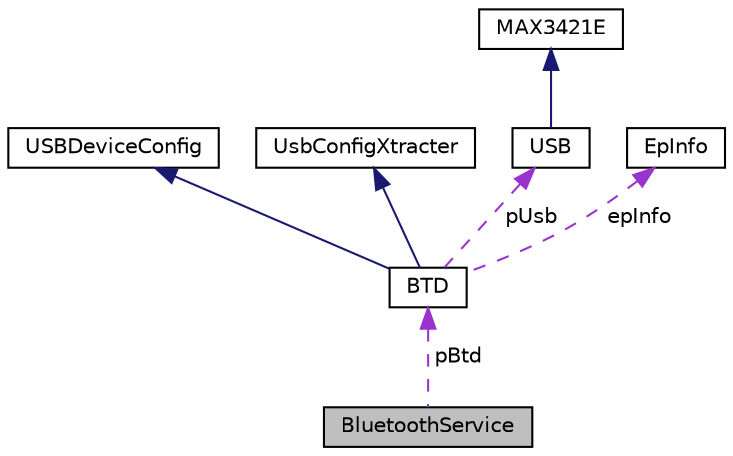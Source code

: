 digraph "BluetoothService"
{
  edge [fontname="Helvetica",fontsize="10",labelfontname="Helvetica",labelfontsize="10"];
  node [fontname="Helvetica",fontsize="10",shape=record];
  Node1 [label="BluetoothService",height=0.2,width=0.4,color="black", fillcolor="grey75", style="filled" fontcolor="black"];
  Node2 -> Node1 [dir="back",color="darkorchid3",fontsize="10",style="dashed",label=" pBtd" ,fontname="Helvetica"];
  Node2 [label="BTD",height=0.2,width=0.4,color="black", fillcolor="white", style="filled",URL="$class_b_t_d.html"];
  Node3 -> Node2 [dir="back",color="midnightblue",fontsize="10",style="solid",fontname="Helvetica"];
  Node3 [label="USBDeviceConfig",height=0.2,width=0.4,color="black", fillcolor="white", style="filled",URL="$class_u_s_b_device_config.html"];
  Node4 -> Node2 [dir="back",color="midnightblue",fontsize="10",style="solid",fontname="Helvetica"];
  Node4 [label="UsbConfigXtracter",height=0.2,width=0.4,color="black", fillcolor="white", style="filled",URL="$class_usb_config_xtracter.html"];
  Node5 -> Node2 [dir="back",color="darkorchid3",fontsize="10",style="dashed",label=" pUsb" ,fontname="Helvetica"];
  Node5 [label="USB",height=0.2,width=0.4,color="black", fillcolor="white", style="filled",URL="$class_u_s_b.html"];
  Node6 -> Node5 [dir="back",color="midnightblue",fontsize="10",style="solid",fontname="Helvetica"];
  Node6 [label="MAX3421E",height=0.2,width=0.4,color="black", fillcolor="white", style="filled",URL="$class_m_a_x3421e.html"];
  Node7 -> Node2 [dir="back",color="darkorchid3",fontsize="10",style="dashed",label=" epInfo" ,fontname="Helvetica"];
  Node7 [label="EpInfo",height=0.2,width=0.4,color="black", fillcolor="white", style="filled",URL="$struct_ep_info.html"];
}
